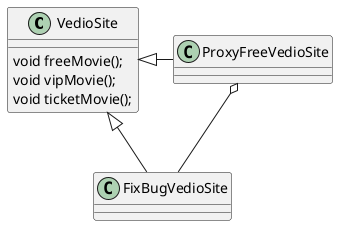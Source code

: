 @startuml

class VedioSite {
    void freeMovie();
    void vipMovie();
    void ticketMovie();
}

class FixBugVedioSite {

}

class ProxyFreeVedioSite {

}

VedioSite <|- FixBugVedioSite
VedioSite <|- ProxyFreeVedioSite
ProxyFreeVedioSite o-- FixBugVedioSite
@enduml